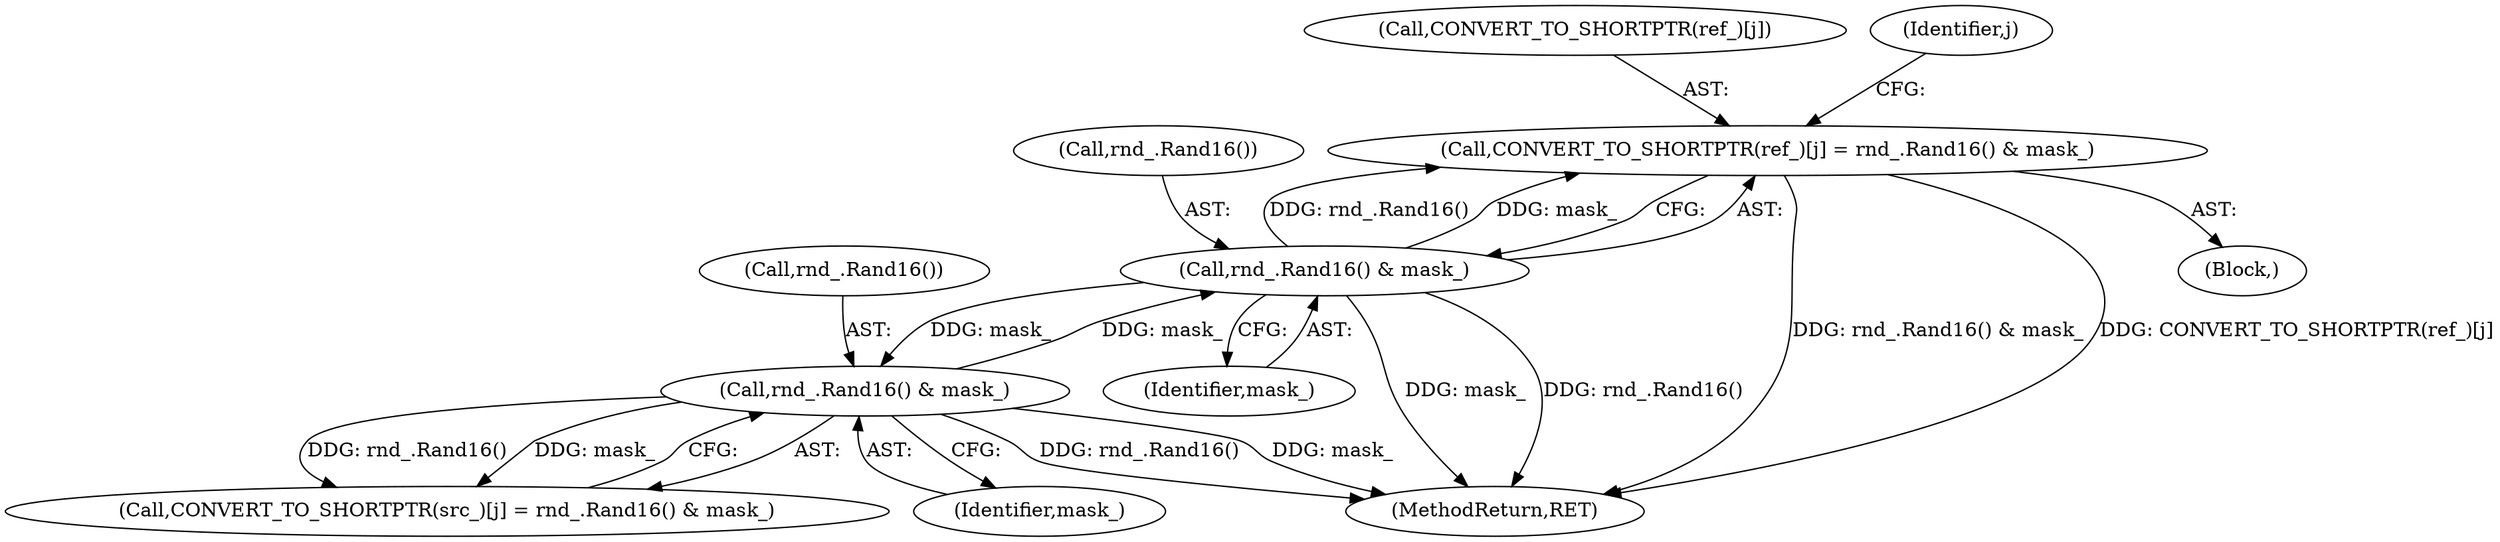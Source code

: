digraph "0_Android_5a9753fca56f0eeb9f61e342b2fccffc364f9426_112@array" {
"1000204" [label="(Call,CONVERT_TO_SHORTPTR(ref_)[j] = rnd_.Rand16() & mask_)"];
"1000209" [label="(Call,rnd_.Rand16() & mask_)"];
"1000184" [label="(Call,rnd_.Rand16() & mask_)"];
"1000205" [label="(Call,CONVERT_TO_SHORTPTR(ref_)[j])"];
"1000203" [label="(Block,)"];
"1000209" [label="(Call,rnd_.Rand16() & mask_)"];
"1000204" [label="(Call,CONVERT_TO_SHORTPTR(ref_)[j] = rnd_.Rand16() & mask_)"];
"1000185" [label="(Call,rnd_.Rand16())"];
"1000265" [label="(MethodReturn,RET)"];
"1000211" [label="(Identifier,mask_)"];
"1000186" [label="(Identifier,mask_)"];
"1000202" [label="(Identifier,j)"];
"1000210" [label="(Call,rnd_.Rand16())"];
"1000179" [label="(Call,CONVERT_TO_SHORTPTR(src_)[j] = rnd_.Rand16() & mask_)"];
"1000184" [label="(Call,rnd_.Rand16() & mask_)"];
"1000204" -> "1000203"  [label="AST: "];
"1000204" -> "1000209"  [label="CFG: "];
"1000205" -> "1000204"  [label="AST: "];
"1000209" -> "1000204"  [label="AST: "];
"1000202" -> "1000204"  [label="CFG: "];
"1000204" -> "1000265"  [label="DDG: rnd_.Rand16() & mask_"];
"1000204" -> "1000265"  [label="DDG: CONVERT_TO_SHORTPTR(ref_)[j]"];
"1000209" -> "1000204"  [label="DDG: rnd_.Rand16()"];
"1000209" -> "1000204"  [label="DDG: mask_"];
"1000209" -> "1000211"  [label="CFG: "];
"1000210" -> "1000209"  [label="AST: "];
"1000211" -> "1000209"  [label="AST: "];
"1000209" -> "1000265"  [label="DDG: rnd_.Rand16()"];
"1000209" -> "1000265"  [label="DDG: mask_"];
"1000209" -> "1000184"  [label="DDG: mask_"];
"1000184" -> "1000209"  [label="DDG: mask_"];
"1000184" -> "1000179"  [label="AST: "];
"1000184" -> "1000186"  [label="CFG: "];
"1000185" -> "1000184"  [label="AST: "];
"1000186" -> "1000184"  [label="AST: "];
"1000179" -> "1000184"  [label="CFG: "];
"1000184" -> "1000265"  [label="DDG: rnd_.Rand16()"];
"1000184" -> "1000265"  [label="DDG: mask_"];
"1000184" -> "1000179"  [label="DDG: rnd_.Rand16()"];
"1000184" -> "1000179"  [label="DDG: mask_"];
}
